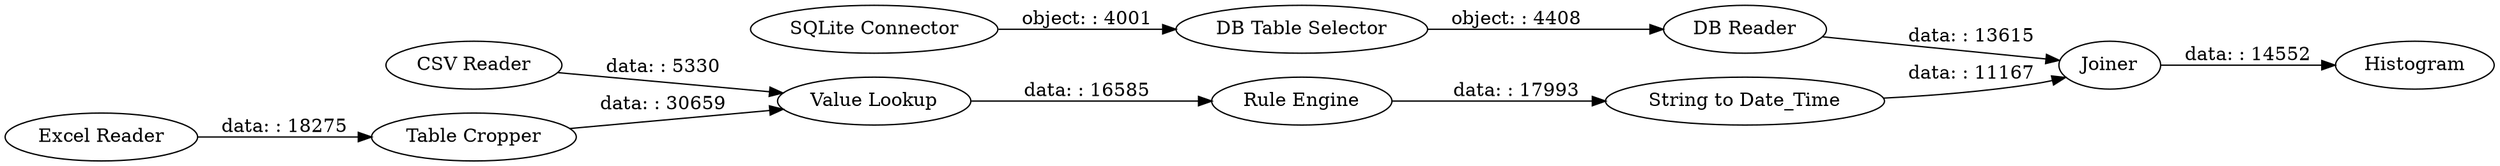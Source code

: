 digraph {
	"4641989758128216949_406" [label="SQLite Connector"]
	"4641989758128216949_424" [label="CSV Reader"]
	"4641989758128216949_271" [label="Value Lookup"]
	"4641989758128216949_426" [label="Excel Reader"]
	"4641989758128216949_404" [label="DB Reader"]
	"4641989758128216949_266" [label="Table Cropper"]
	"4641989758128216949_372" [label=Histogram]
	"4641989758128216949_368" [label=Joiner]
	"4641989758128216949_273" [label="String to Date_Time"]
	"4641989758128216949_403" [label="DB Table Selector"]
	"4641989758128216949_272" [label="Rule Engine"]
	"4641989758128216949_426" -> "4641989758128216949_266" [label="data: : 18275"]
	"4641989758128216949_272" -> "4641989758128216949_273" [label="data: : 17993"]
	"4641989758128216949_403" -> "4641989758128216949_404" [label="object: : 4408"]
	"4641989758128216949_271" -> "4641989758128216949_272" [label="data: : 16585"]
	"4641989758128216949_266" -> "4641989758128216949_271" [label="data: : 30659"]
	"4641989758128216949_368" -> "4641989758128216949_372" [label="data: : 14552"]
	"4641989758128216949_273" -> "4641989758128216949_368" [label="data: : 11167"]
	"4641989758128216949_424" -> "4641989758128216949_271" [label="data: : 5330"]
	"4641989758128216949_406" -> "4641989758128216949_403" [label="object: : 4001"]
	"4641989758128216949_404" -> "4641989758128216949_368" [label="data: : 13615"]
	rankdir=LR
}
